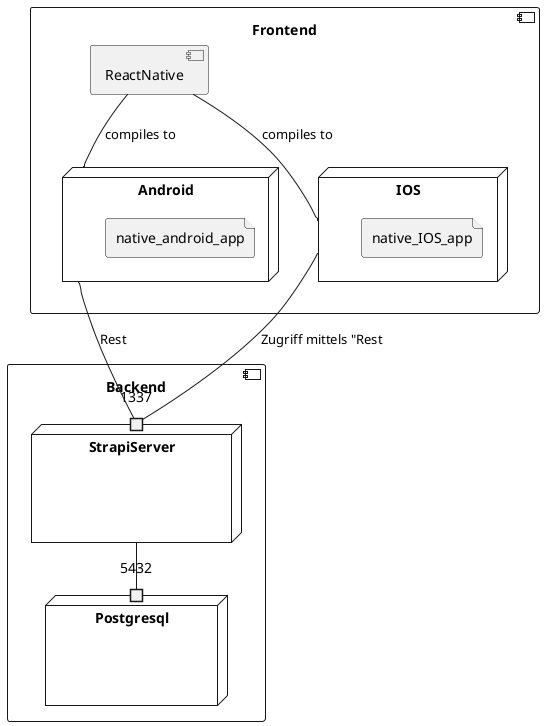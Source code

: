 @startuml


component Frontend {
node Android {
    file native_android_app
}
node IOS {
    file native_IOS_app
}

component ReactNative

}

component Backend {
node StrapiServer {
    port 1337
}
node Postgresql {
    port 5432
}
}


ReactNative -- Android: compiles to
ReactNative -- IOS:compiles to
Android -- 1337 : "Rest"
IOS -- 1337 : "Zugriff mittels "Rest"
StrapiServer -- 5432
@enduml